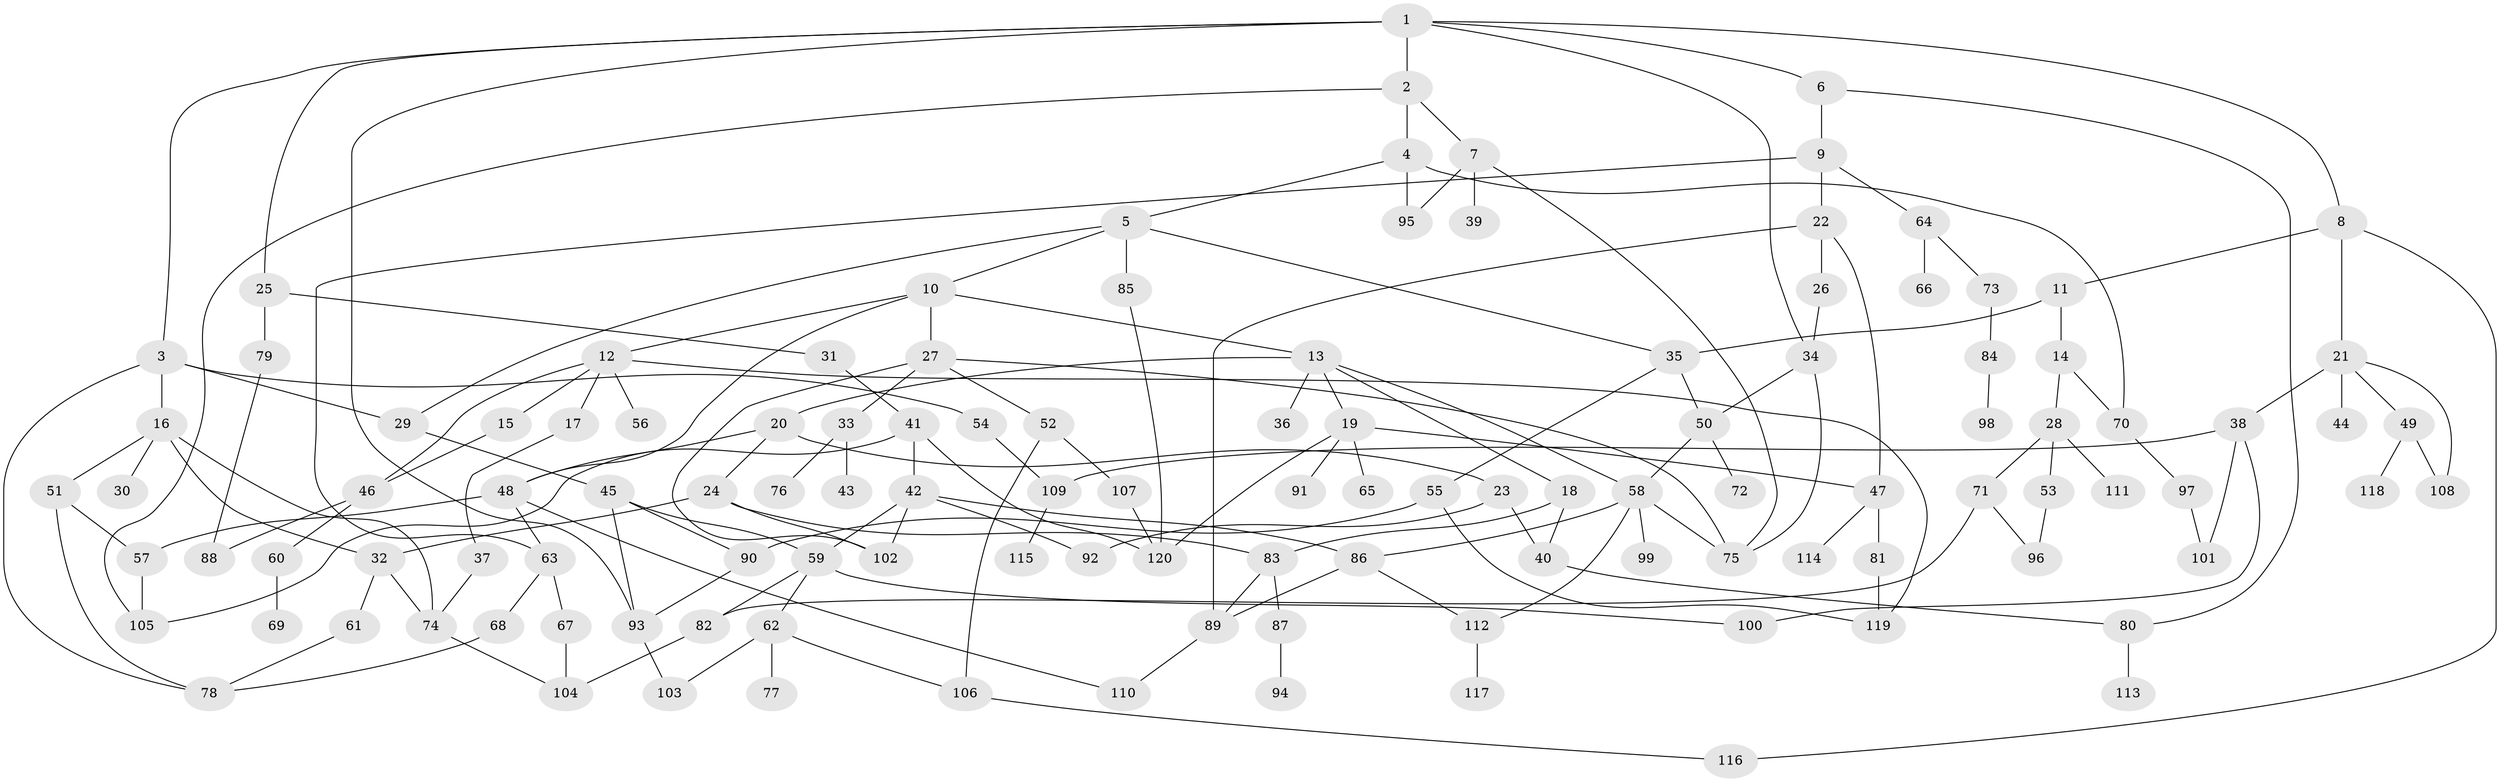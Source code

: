 // Generated by graph-tools (version 1.1) at 2025/25/03/09/25 03:25:33]
// undirected, 120 vertices, 174 edges
graph export_dot {
graph [start="1"]
  node [color=gray90,style=filled];
  1;
  2;
  3;
  4;
  5;
  6;
  7;
  8;
  9;
  10;
  11;
  12;
  13;
  14;
  15;
  16;
  17;
  18;
  19;
  20;
  21;
  22;
  23;
  24;
  25;
  26;
  27;
  28;
  29;
  30;
  31;
  32;
  33;
  34;
  35;
  36;
  37;
  38;
  39;
  40;
  41;
  42;
  43;
  44;
  45;
  46;
  47;
  48;
  49;
  50;
  51;
  52;
  53;
  54;
  55;
  56;
  57;
  58;
  59;
  60;
  61;
  62;
  63;
  64;
  65;
  66;
  67;
  68;
  69;
  70;
  71;
  72;
  73;
  74;
  75;
  76;
  77;
  78;
  79;
  80;
  81;
  82;
  83;
  84;
  85;
  86;
  87;
  88;
  89;
  90;
  91;
  92;
  93;
  94;
  95;
  96;
  97;
  98;
  99;
  100;
  101;
  102;
  103;
  104;
  105;
  106;
  107;
  108;
  109;
  110;
  111;
  112;
  113;
  114;
  115;
  116;
  117;
  118;
  119;
  120;
  1 -- 2;
  1 -- 3;
  1 -- 6;
  1 -- 8;
  1 -- 25;
  1 -- 34;
  1 -- 93;
  2 -- 4;
  2 -- 7;
  2 -- 105;
  3 -- 16;
  3 -- 29;
  3 -- 54;
  3 -- 78;
  4 -- 5;
  4 -- 70;
  4 -- 95;
  5 -- 10;
  5 -- 35;
  5 -- 85;
  5 -- 29;
  6 -- 9;
  6 -- 80;
  7 -- 39;
  7 -- 95;
  7 -- 75;
  8 -- 11;
  8 -- 21;
  8 -- 116;
  9 -- 22;
  9 -- 64;
  9 -- 63;
  10 -- 12;
  10 -- 13;
  10 -- 27;
  10 -- 48;
  11 -- 14;
  11 -- 35;
  12 -- 15;
  12 -- 17;
  12 -- 46;
  12 -- 56;
  12 -- 119;
  13 -- 18;
  13 -- 19;
  13 -- 20;
  13 -- 36;
  13 -- 58;
  14 -- 28;
  14 -- 70;
  15 -- 46;
  16 -- 30;
  16 -- 51;
  16 -- 74;
  16 -- 32;
  17 -- 37;
  18 -- 83;
  18 -- 40;
  19 -- 65;
  19 -- 91;
  19 -- 47;
  19 -- 120;
  20 -- 23;
  20 -- 24;
  20 -- 48;
  21 -- 38;
  21 -- 44;
  21 -- 49;
  21 -- 108;
  22 -- 26;
  22 -- 47;
  22 -- 89;
  23 -- 40;
  23 -- 92;
  24 -- 32;
  24 -- 102;
  24 -- 83;
  25 -- 31;
  25 -- 79;
  26 -- 34;
  27 -- 33;
  27 -- 52;
  27 -- 75;
  27 -- 102;
  28 -- 53;
  28 -- 71;
  28 -- 111;
  29 -- 45;
  31 -- 41;
  32 -- 61;
  32 -- 74;
  33 -- 43;
  33 -- 76;
  34 -- 50;
  34 -- 75;
  35 -- 50;
  35 -- 55;
  37 -- 74;
  38 -- 101;
  38 -- 109;
  38 -- 100;
  40 -- 80;
  41 -- 42;
  41 -- 105;
  41 -- 120;
  42 -- 59;
  42 -- 86;
  42 -- 102;
  42 -- 92;
  45 -- 59;
  45 -- 93;
  45 -- 90;
  46 -- 60;
  46 -- 88;
  47 -- 81;
  47 -- 114;
  48 -- 63;
  48 -- 110;
  48 -- 57;
  49 -- 118;
  49 -- 108;
  50 -- 72;
  50 -- 58;
  51 -- 57;
  51 -- 78;
  52 -- 107;
  52 -- 106;
  53 -- 96;
  54 -- 109;
  55 -- 90;
  55 -- 119;
  57 -- 105;
  58 -- 75;
  58 -- 99;
  58 -- 112;
  58 -- 86;
  59 -- 62;
  59 -- 100;
  59 -- 82;
  60 -- 69;
  61 -- 78;
  62 -- 77;
  62 -- 103;
  62 -- 106;
  63 -- 67;
  63 -- 68;
  64 -- 66;
  64 -- 73;
  67 -- 104;
  68 -- 78;
  70 -- 97;
  71 -- 82;
  71 -- 96;
  73 -- 84;
  74 -- 104;
  79 -- 88;
  80 -- 113;
  81 -- 119;
  82 -- 104;
  83 -- 87;
  83 -- 89;
  84 -- 98;
  85 -- 120;
  86 -- 89;
  86 -- 112;
  87 -- 94;
  89 -- 110;
  90 -- 93;
  93 -- 103;
  97 -- 101;
  106 -- 116;
  107 -- 120;
  109 -- 115;
  112 -- 117;
}

